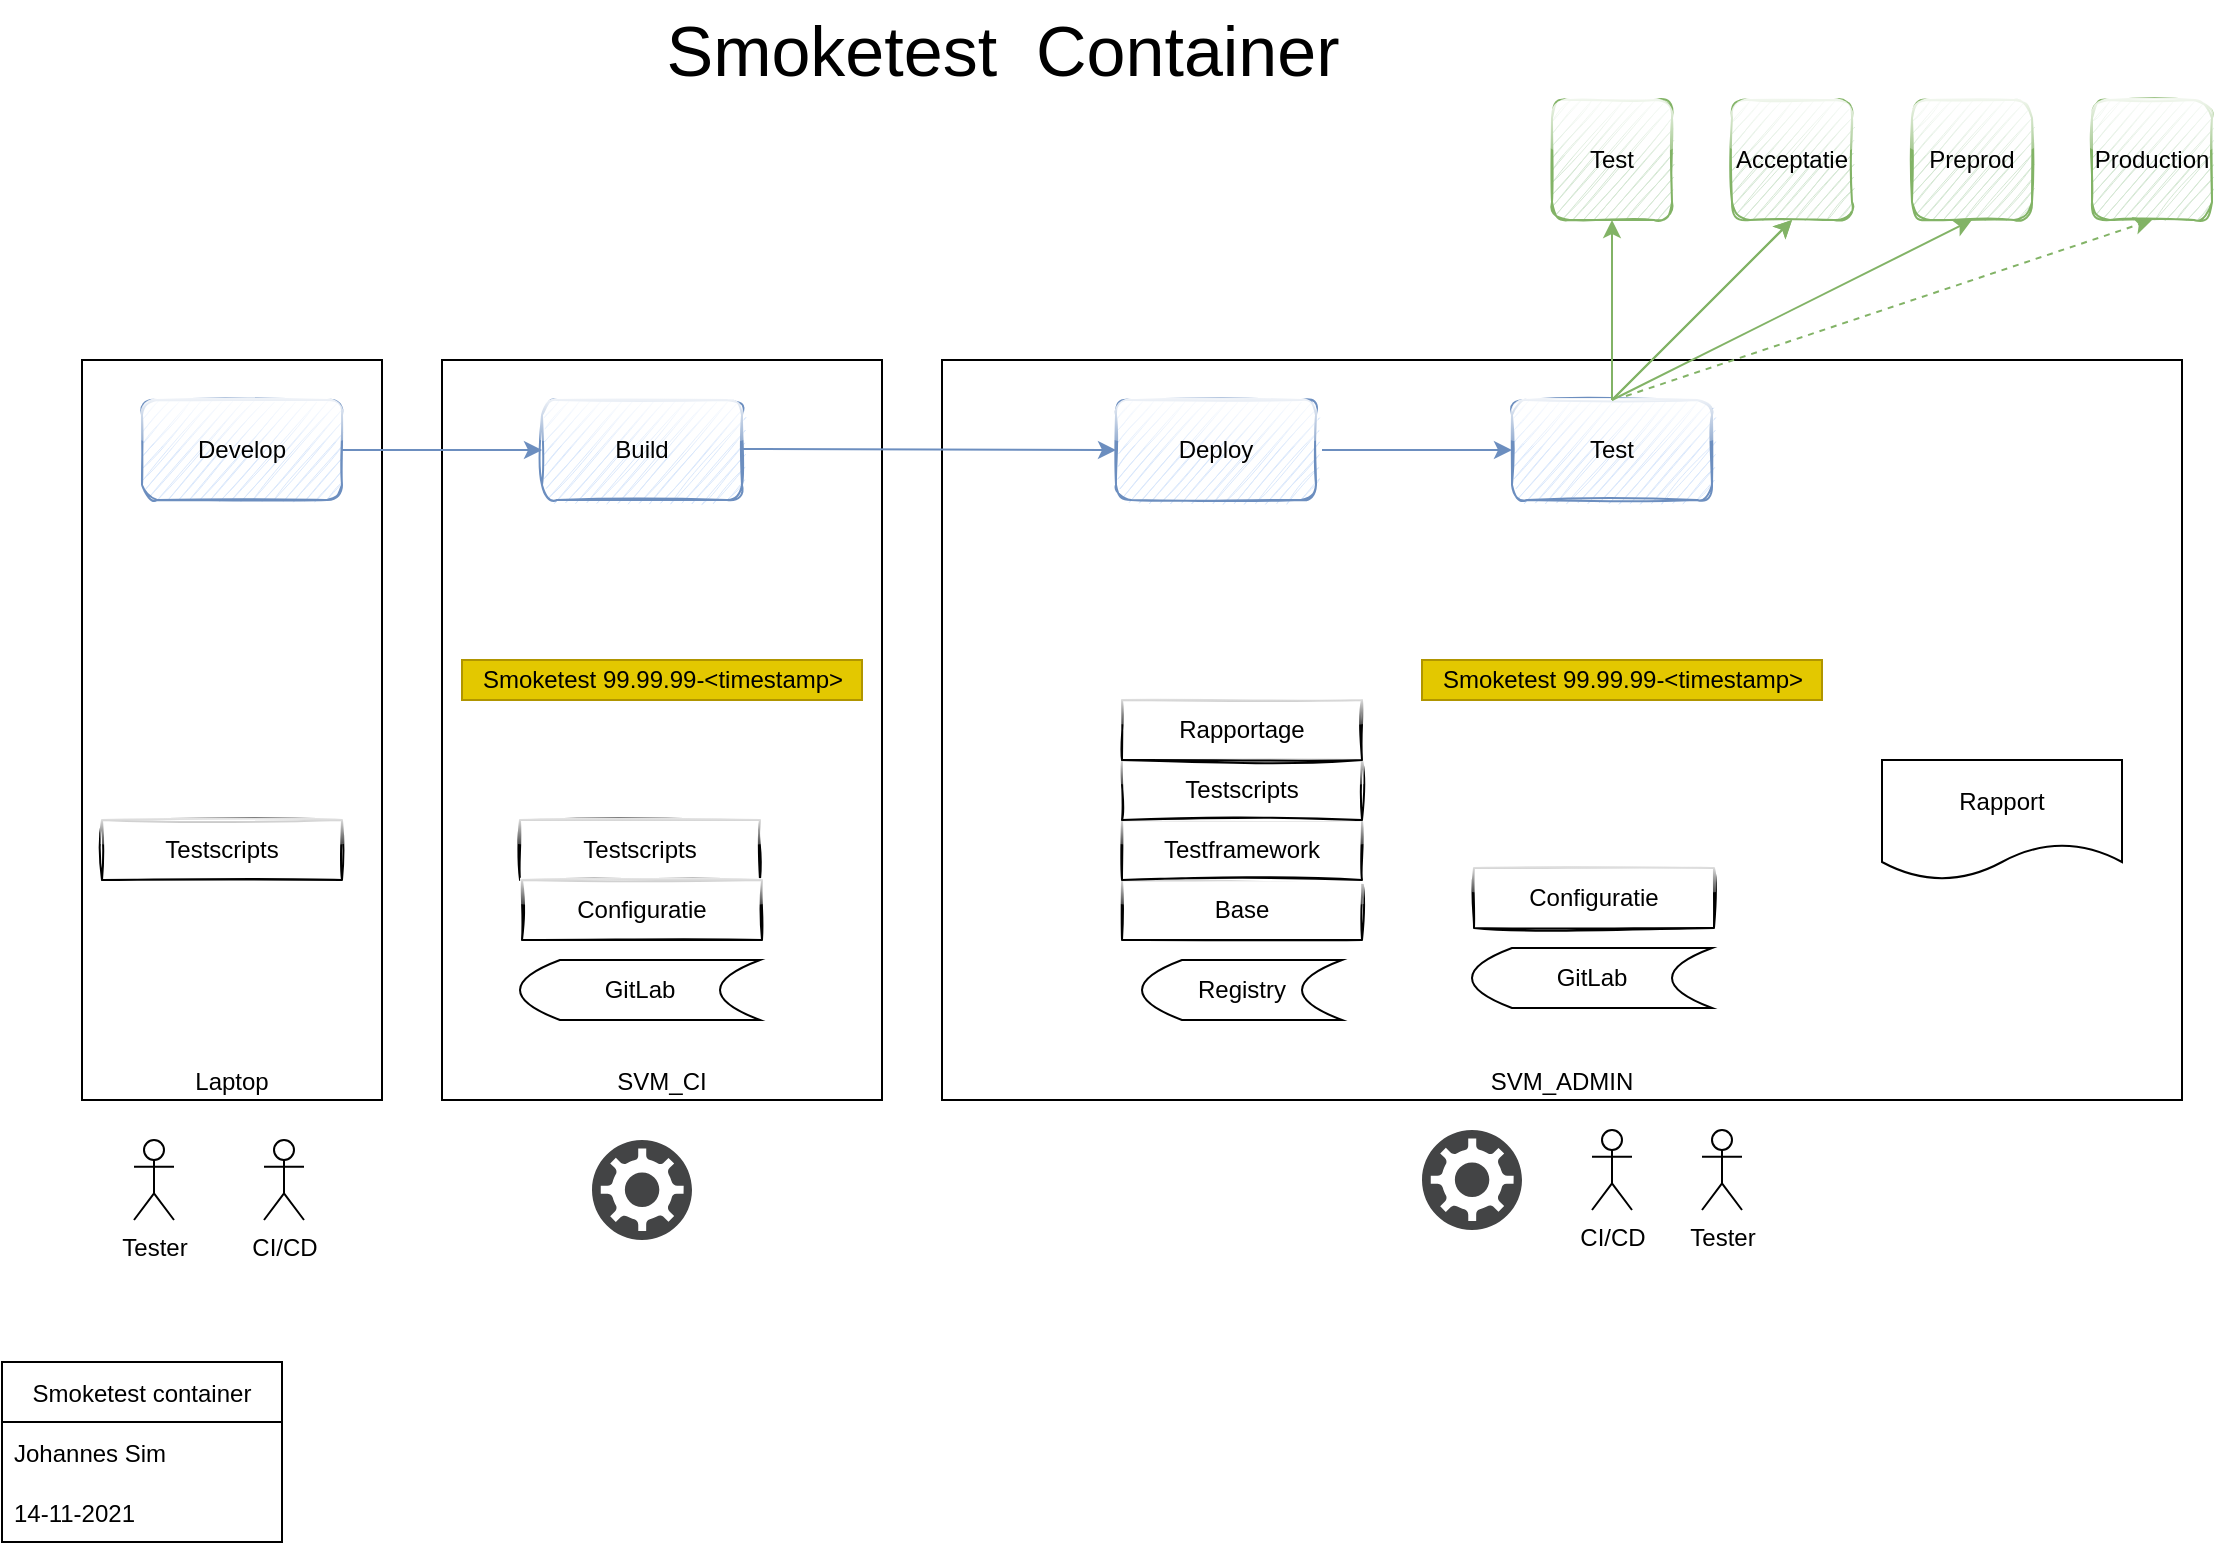 <mxfile version="15.5.6" type="github">
  <diagram id="0yy8EXLkq8YyQuRQiSqO" name="Page-1">
    <mxGraphModel dx="1422" dy="762" grid="1" gridSize="10" guides="1" tooltips="1" connect="1" arrows="1" fold="1" page="1" pageScale="1" pageWidth="1169" pageHeight="827" math="0" shadow="0">
      <root>
        <mxCell id="0" />
        <mxCell id="1" parent="0" />
        <mxCell id="7uKGe8dXWOPL08wrU0GV-45" value="SVM_ADMIN" style="rounded=0;whiteSpace=wrap;html=1;glass=0;sketch=0;fontSize=12;verticalAlign=bottom;" vertex="1" parent="1">
          <mxGeometry x="510" y="220" width="620" height="370" as="geometry" />
        </mxCell>
        <mxCell id="7uKGe8dXWOPL08wrU0GV-42" value="SVM_CI" style="rounded=0;whiteSpace=wrap;html=1;glass=0;sketch=0;fontSize=12;verticalAlign=bottom;" vertex="1" parent="1">
          <mxGeometry x="260" y="220" width="220" height="370" as="geometry" />
        </mxCell>
        <mxCell id="7uKGe8dXWOPL08wrU0GV-41" value="Laptop" style="rounded=0;whiteSpace=wrap;html=1;glass=0;sketch=0;fontSize=12;verticalAlign=bottom;" vertex="1" parent="1">
          <mxGeometry x="80" y="220" width="150" height="370" as="geometry" />
        </mxCell>
        <mxCell id="7uKGe8dXWOPL08wrU0GV-1" value="Smoketest container" style="swimlane;fontStyle=0;childLayout=stackLayout;horizontal=1;startSize=30;horizontalStack=0;resizeParent=1;resizeParentMax=0;resizeLast=0;collapsible=1;marginBottom=0;" vertex="1" parent="1">
          <mxGeometry x="40" y="721" width="140" height="90" as="geometry" />
        </mxCell>
        <mxCell id="7uKGe8dXWOPL08wrU0GV-2" value="Johannes Sim" style="text;strokeColor=none;fillColor=none;align=left;verticalAlign=middle;spacingLeft=4;spacingRight=4;overflow=hidden;points=[[0,0.5],[1,0.5]];portConstraint=eastwest;rotatable=0;" vertex="1" parent="7uKGe8dXWOPL08wrU0GV-1">
          <mxGeometry y="30" width="140" height="30" as="geometry" />
        </mxCell>
        <mxCell id="7uKGe8dXWOPL08wrU0GV-3" value="14-11-2021" style="text;strokeColor=none;fillColor=none;align=left;verticalAlign=middle;spacingLeft=4;spacingRight=4;overflow=hidden;points=[[0,0.5],[1,0.5]];portConstraint=eastwest;rotatable=0;" vertex="1" parent="7uKGe8dXWOPL08wrU0GV-1">
          <mxGeometry y="60" width="140" height="30" as="geometry" />
        </mxCell>
        <mxCell id="7uKGe8dXWOPL08wrU0GV-5" value="Develop" style="rounded=1;whiteSpace=wrap;html=1;glass=1;sketch=1;fillColor=#dae8fc;strokeColor=#6c8ebf;" vertex="1" parent="1">
          <mxGeometry x="110" y="240" width="100" height="50" as="geometry" />
        </mxCell>
        <mxCell id="7uKGe8dXWOPL08wrU0GV-6" value="GitLab" style="shape=dataStorage;whiteSpace=wrap;html=1;fixedSize=1;" vertex="1" parent="1">
          <mxGeometry x="299" y="520" width="120" height="30" as="geometry" />
        </mxCell>
        <mxCell id="7uKGe8dXWOPL08wrU0GV-7" value="Build&lt;br&gt;" style="rounded=1;whiteSpace=wrap;html=1;glass=1;sketch=1;fillColor=#dae8fc;strokeColor=#6c8ebf;" vertex="1" parent="1">
          <mxGeometry x="310" y="240" width="100" height="50" as="geometry" />
        </mxCell>
        <mxCell id="7uKGe8dXWOPL08wrU0GV-8" value="Deploy" style="rounded=1;whiteSpace=wrap;html=1;glass=1;sketch=1;fillColor=#dae8fc;strokeColor=#6c8ebf;" vertex="1" parent="1">
          <mxGeometry x="597" y="240" width="100" height="50" as="geometry" />
        </mxCell>
        <mxCell id="7uKGe8dXWOPL08wrU0GV-9" value="Test" style="rounded=1;whiteSpace=wrap;html=1;glass=1;sketch=1;fillColor=#dae8fc;strokeColor=#6c8ebf;" vertex="1" parent="1">
          <mxGeometry x="795" y="240" width="100" height="50" as="geometry" />
        </mxCell>
        <mxCell id="7uKGe8dXWOPL08wrU0GV-10" value="" style="endArrow=classic;html=1;rounded=0;exitX=1;exitY=0.5;exitDx=0;exitDy=0;fillColor=#dae8fc;strokeColor=#6c8ebf;" edge="1" parent="1" source="7uKGe8dXWOPL08wrU0GV-5">
          <mxGeometry width="50" height="50" relative="1" as="geometry">
            <mxPoint x="590" y="330" as="sourcePoint" />
            <mxPoint x="310" y="265" as="targetPoint" />
          </mxGeometry>
        </mxCell>
        <mxCell id="7uKGe8dXWOPL08wrU0GV-11" value="" style="endArrow=classic;html=1;rounded=0;exitX=1;exitY=0.5;exitDx=0;exitDy=0;fillColor=#dae8fc;strokeColor=#6c8ebf;entryX=0;entryY=0.5;entryDx=0;entryDy=0;" edge="1" parent="1" target="7uKGe8dXWOPL08wrU0GV-8">
          <mxGeometry width="50" height="50" relative="1" as="geometry">
            <mxPoint x="410" y="264.5" as="sourcePoint" />
            <mxPoint x="510" y="264.5" as="targetPoint" />
          </mxGeometry>
        </mxCell>
        <mxCell id="7uKGe8dXWOPL08wrU0GV-12" value="" style="endArrow=classic;html=1;rounded=0;fillColor=#dae8fc;strokeColor=#6c8ebf;entryX=0;entryY=0.5;entryDx=0;entryDy=0;" edge="1" parent="1" target="7uKGe8dXWOPL08wrU0GV-9">
          <mxGeometry width="50" height="50" relative="1" as="geometry">
            <mxPoint x="700" y="265" as="sourcePoint" />
            <mxPoint x="710" y="264.5" as="targetPoint" />
          </mxGeometry>
        </mxCell>
        <mxCell id="7uKGe8dXWOPL08wrU0GV-13" value="Test" style="whiteSpace=wrap;html=1;aspect=fixed;rounded=1;glass=1;sketch=1;fillColor=#d5e8d4;strokeColor=#82b366;" vertex="1" parent="1">
          <mxGeometry x="815" y="90" width="60" height="60" as="geometry" />
        </mxCell>
        <mxCell id="7uKGe8dXWOPL08wrU0GV-14" value="Acceptatie" style="whiteSpace=wrap;html=1;aspect=fixed;rounded=1;glass=1;sketch=1;fillColor=#d5e8d4;strokeColor=#82b366;" vertex="1" parent="1">
          <mxGeometry x="905" y="90" width="60" height="60" as="geometry" />
        </mxCell>
        <mxCell id="7uKGe8dXWOPL08wrU0GV-15" value="Preprod" style="whiteSpace=wrap;html=1;aspect=fixed;rounded=1;glass=1;sketch=1;fillColor=#d5e8d4;strokeColor=#82b366;" vertex="1" parent="1">
          <mxGeometry x="995" y="90" width="60" height="60" as="geometry" />
        </mxCell>
        <mxCell id="7uKGe8dXWOPL08wrU0GV-16" value="Production" style="whiteSpace=wrap;html=1;aspect=fixed;rounded=1;glass=1;sketch=1;fillColor=#d5e8d4;strokeColor=#82b366;" vertex="1" parent="1">
          <mxGeometry x="1085" y="90" width="60" height="60" as="geometry" />
        </mxCell>
        <mxCell id="7uKGe8dXWOPL08wrU0GV-17" value="" style="endArrow=classic;html=1;rounded=0;exitX=0.5;exitY=0;exitDx=0;exitDy=0;entryX=0.5;entryY=1;entryDx=0;entryDy=0;fillColor=#d5e8d4;strokeColor=#82b366;" edge="1" parent="1" source="7uKGe8dXWOPL08wrU0GV-9" target="7uKGe8dXWOPL08wrU0GV-13">
          <mxGeometry width="50" height="50" relative="1" as="geometry">
            <mxPoint x="675" y="330" as="sourcePoint" />
            <mxPoint x="725" y="280" as="targetPoint" />
          </mxGeometry>
        </mxCell>
        <mxCell id="7uKGe8dXWOPL08wrU0GV-18" value="" style="endArrow=classic;html=1;rounded=0;entryX=0.5;entryY=1;entryDx=0;entryDy=0;fillColor=#d5e8d4;strokeColor=#82b366;" edge="1" parent="1" target="7uKGe8dXWOPL08wrU0GV-14">
          <mxGeometry width="50" height="50" relative="1" as="geometry">
            <mxPoint x="845" y="240" as="sourcePoint" />
            <mxPoint x="855" y="160" as="targetPoint" />
          </mxGeometry>
        </mxCell>
        <mxCell id="7uKGe8dXWOPL08wrU0GV-19" value="" style="endArrow=classic;html=1;rounded=0;entryX=0.5;entryY=1;entryDx=0;entryDy=0;fillColor=#d5e8d4;strokeColor=#82b366;" edge="1" parent="1">
          <mxGeometry width="50" height="50" relative="1" as="geometry">
            <mxPoint x="845" y="240" as="sourcePoint" />
            <mxPoint x="935" y="150" as="targetPoint" />
          </mxGeometry>
        </mxCell>
        <mxCell id="7uKGe8dXWOPL08wrU0GV-20" value="" style="endArrow=classic;html=1;rounded=0;entryX=0.5;entryY=1;entryDx=0;entryDy=0;exitX=0.5;exitY=0;exitDx=0;exitDy=0;fillColor=#d5e8d4;strokeColor=#82b366;" edge="1" parent="1" source="7uKGe8dXWOPL08wrU0GV-9" target="7uKGe8dXWOPL08wrU0GV-15">
          <mxGeometry width="50" height="50" relative="1" as="geometry">
            <mxPoint x="855" y="250" as="sourcePoint" />
            <mxPoint x="945" y="160" as="targetPoint" />
          </mxGeometry>
        </mxCell>
        <mxCell id="7uKGe8dXWOPL08wrU0GV-21" value="" style="endArrow=classic;html=1;rounded=0;entryX=0.5;entryY=1;entryDx=0;entryDy=0;exitX=0.57;exitY=-0.04;exitDx=0;exitDy=0;exitPerimeter=0;fillColor=#d5e8d4;strokeColor=#82b366;dashed=1;" edge="1" parent="1" source="7uKGe8dXWOPL08wrU0GV-9" target="7uKGe8dXWOPL08wrU0GV-16">
          <mxGeometry width="50" height="50" relative="1" as="geometry">
            <mxPoint x="855" y="250" as="sourcePoint" />
            <mxPoint x="1035" y="160" as="targetPoint" />
          </mxGeometry>
        </mxCell>
        <mxCell id="7uKGe8dXWOPL08wrU0GV-24" value="Smoketest&amp;nbsp; Container" style="text;html=1;resizable=0;autosize=1;align=center;verticalAlign=middle;points=[];fillColor=none;strokeColor=none;rounded=0;glass=1;sketch=1;fontSize=35;" vertex="1" parent="1">
          <mxGeometry x="365" y="40" width="350" height="50" as="geometry" />
        </mxCell>
        <mxCell id="7uKGe8dXWOPL08wrU0GV-26" value="Base" style="rounded=0;whiteSpace=wrap;html=1;glass=1;sketch=1;fontSize=12;" vertex="1" parent="1">
          <mxGeometry x="600" y="480" width="120" height="30" as="geometry" />
        </mxCell>
        <mxCell id="7uKGe8dXWOPL08wrU0GV-27" value="Testframework" style="rounded=0;whiteSpace=wrap;html=1;glass=1;sketch=1;fontSize=12;" vertex="1" parent="1">
          <mxGeometry x="600" y="450" width="120" height="30" as="geometry" />
        </mxCell>
        <mxCell id="7uKGe8dXWOPL08wrU0GV-28" value="Testscripts" style="rounded=0;whiteSpace=wrap;html=1;glass=1;sketch=1;fontSize=12;" vertex="1" parent="1">
          <mxGeometry x="600" y="420" width="120" height="30" as="geometry" />
        </mxCell>
        <mxCell id="7uKGe8dXWOPL08wrU0GV-33" value="Smoketest 99.99.99-&amp;lt;timestamp&amp;gt;" style="text;html=1;resizable=0;autosize=1;align=center;verticalAlign=middle;points=[];fillColor=#e3c800;strokeColor=#B09500;rounded=0;glass=0;sketch=0;fontSize=12;fontColor=#000000;" vertex="1" parent="1">
          <mxGeometry x="750" y="370" width="200" height="20" as="geometry" />
        </mxCell>
        <mxCell id="7uKGe8dXWOPL08wrU0GV-35" value="Registry" style="shape=dataStorage;whiteSpace=wrap;html=1;fixedSize=1;" vertex="1" parent="1">
          <mxGeometry x="610" y="520" width="100" height="30" as="geometry" />
        </mxCell>
        <mxCell id="7uKGe8dXWOPL08wrU0GV-36" value="Testscripts" style="rounded=0;whiteSpace=wrap;html=1;glass=1;sketch=1;fontSize=12;" vertex="1" parent="1">
          <mxGeometry x="299" y="450" width="120" height="30" as="geometry" />
        </mxCell>
        <mxCell id="7uKGe8dXWOPL08wrU0GV-37" value="Smoketest 99.99.99-&amp;lt;timestamp&amp;gt;" style="text;html=1;resizable=0;autosize=1;align=center;verticalAlign=middle;points=[];fillColor=#e3c800;strokeColor=#B09500;rounded=0;glass=0;sketch=0;fontSize=12;fontColor=#000000;" vertex="1" parent="1">
          <mxGeometry x="270" y="370" width="200" height="20" as="geometry" />
        </mxCell>
        <mxCell id="7uKGe8dXWOPL08wrU0GV-40" value="Rapport" style="shape=document;whiteSpace=wrap;html=1;boundedLbl=1;rounded=0;glass=0;sketch=0;fontSize=12;verticalAlign=middle;" vertex="1" parent="1">
          <mxGeometry x="980" y="420" width="120" height="60" as="geometry" />
        </mxCell>
        <mxCell id="7uKGe8dXWOPL08wrU0GV-46" value="Configuratie" style="rounded=0;whiteSpace=wrap;html=1;glass=1;sketch=1;fontSize=12;" vertex="1" parent="1">
          <mxGeometry x="300" y="480" width="120" height="30" as="geometry" />
        </mxCell>
        <mxCell id="7uKGe8dXWOPL08wrU0GV-47" value="GitLab" style="shape=dataStorage;whiteSpace=wrap;html=1;fixedSize=1;" vertex="1" parent="1">
          <mxGeometry x="775" y="514" width="120" height="30" as="geometry" />
        </mxCell>
        <mxCell id="7uKGe8dXWOPL08wrU0GV-50" value="Configuratie" style="rounded=0;whiteSpace=wrap;html=1;glass=1;sketch=1;fontSize=12;" vertex="1" parent="1">
          <mxGeometry x="776" y="474" width="120" height="30" as="geometry" />
        </mxCell>
        <mxCell id="7uKGe8dXWOPL08wrU0GV-51" value="Tester" style="shape=umlActor;verticalLabelPosition=bottom;verticalAlign=top;html=1;outlineConnect=0;rounded=0;glass=0;sketch=0;fontSize=12;" vertex="1" parent="1">
          <mxGeometry x="106" y="610" width="20" height="40" as="geometry" />
        </mxCell>
        <mxCell id="7uKGe8dXWOPL08wrU0GV-54" value="Testscripts" style="rounded=0;whiteSpace=wrap;html=1;glass=1;sketch=1;fontSize=12;" vertex="1" parent="1">
          <mxGeometry x="90" y="450" width="120" height="30" as="geometry" />
        </mxCell>
        <mxCell id="7uKGe8dXWOPL08wrU0GV-57" value="CI/CD" style="shape=umlActor;verticalLabelPosition=bottom;verticalAlign=top;html=1;outlineConnect=0;rounded=0;glass=0;sketch=0;fontSize=12;" vertex="1" parent="1">
          <mxGeometry x="835" y="605" width="20" height="40" as="geometry" />
        </mxCell>
        <mxCell id="7uKGe8dXWOPL08wrU0GV-59" value="Rapportage" style="rounded=0;whiteSpace=wrap;html=1;glass=1;sketch=1;fontSize=12;" vertex="1" parent="1">
          <mxGeometry x="600" y="390" width="120" height="30" as="geometry" />
        </mxCell>
        <mxCell id="7uKGe8dXWOPL08wrU0GV-60" value="" style="sketch=0;pointerEvents=1;shadow=0;dashed=0;html=1;strokeColor=none;fillColor=#434445;aspect=fixed;labelPosition=center;verticalLabelPosition=bottom;verticalAlign=top;align=center;outlineConnect=0;shape=mxgraph.vvd.vrealize_automation;rounded=0;glass=0;fontSize=12;" vertex="1" parent="1">
          <mxGeometry x="335" y="610" width="50" height="50" as="geometry" />
        </mxCell>
        <mxCell id="7uKGe8dXWOPL08wrU0GV-61" value="" style="sketch=0;pointerEvents=1;shadow=0;dashed=0;html=1;strokeColor=none;fillColor=#434445;aspect=fixed;labelPosition=center;verticalLabelPosition=bottom;verticalAlign=top;align=center;outlineConnect=0;shape=mxgraph.vvd.vrealize_automation;rounded=0;glass=0;fontSize=12;" vertex="1" parent="1">
          <mxGeometry x="750" y="605" width="50" height="50" as="geometry" />
        </mxCell>
        <mxCell id="7uKGe8dXWOPL08wrU0GV-62" value="Tester" style="shape=umlActor;verticalLabelPosition=bottom;verticalAlign=top;html=1;outlineConnect=0;rounded=0;glass=0;sketch=0;fontSize=12;" vertex="1" parent="1">
          <mxGeometry x="890" y="605" width="20" height="40" as="geometry" />
        </mxCell>
        <mxCell id="7uKGe8dXWOPL08wrU0GV-63" value="CI/CD" style="shape=umlActor;verticalLabelPosition=bottom;verticalAlign=top;html=1;outlineConnect=0;rounded=0;glass=0;sketch=0;fontSize=12;" vertex="1" parent="1">
          <mxGeometry x="171" y="610" width="20" height="40" as="geometry" />
        </mxCell>
      </root>
    </mxGraphModel>
  </diagram>
</mxfile>
